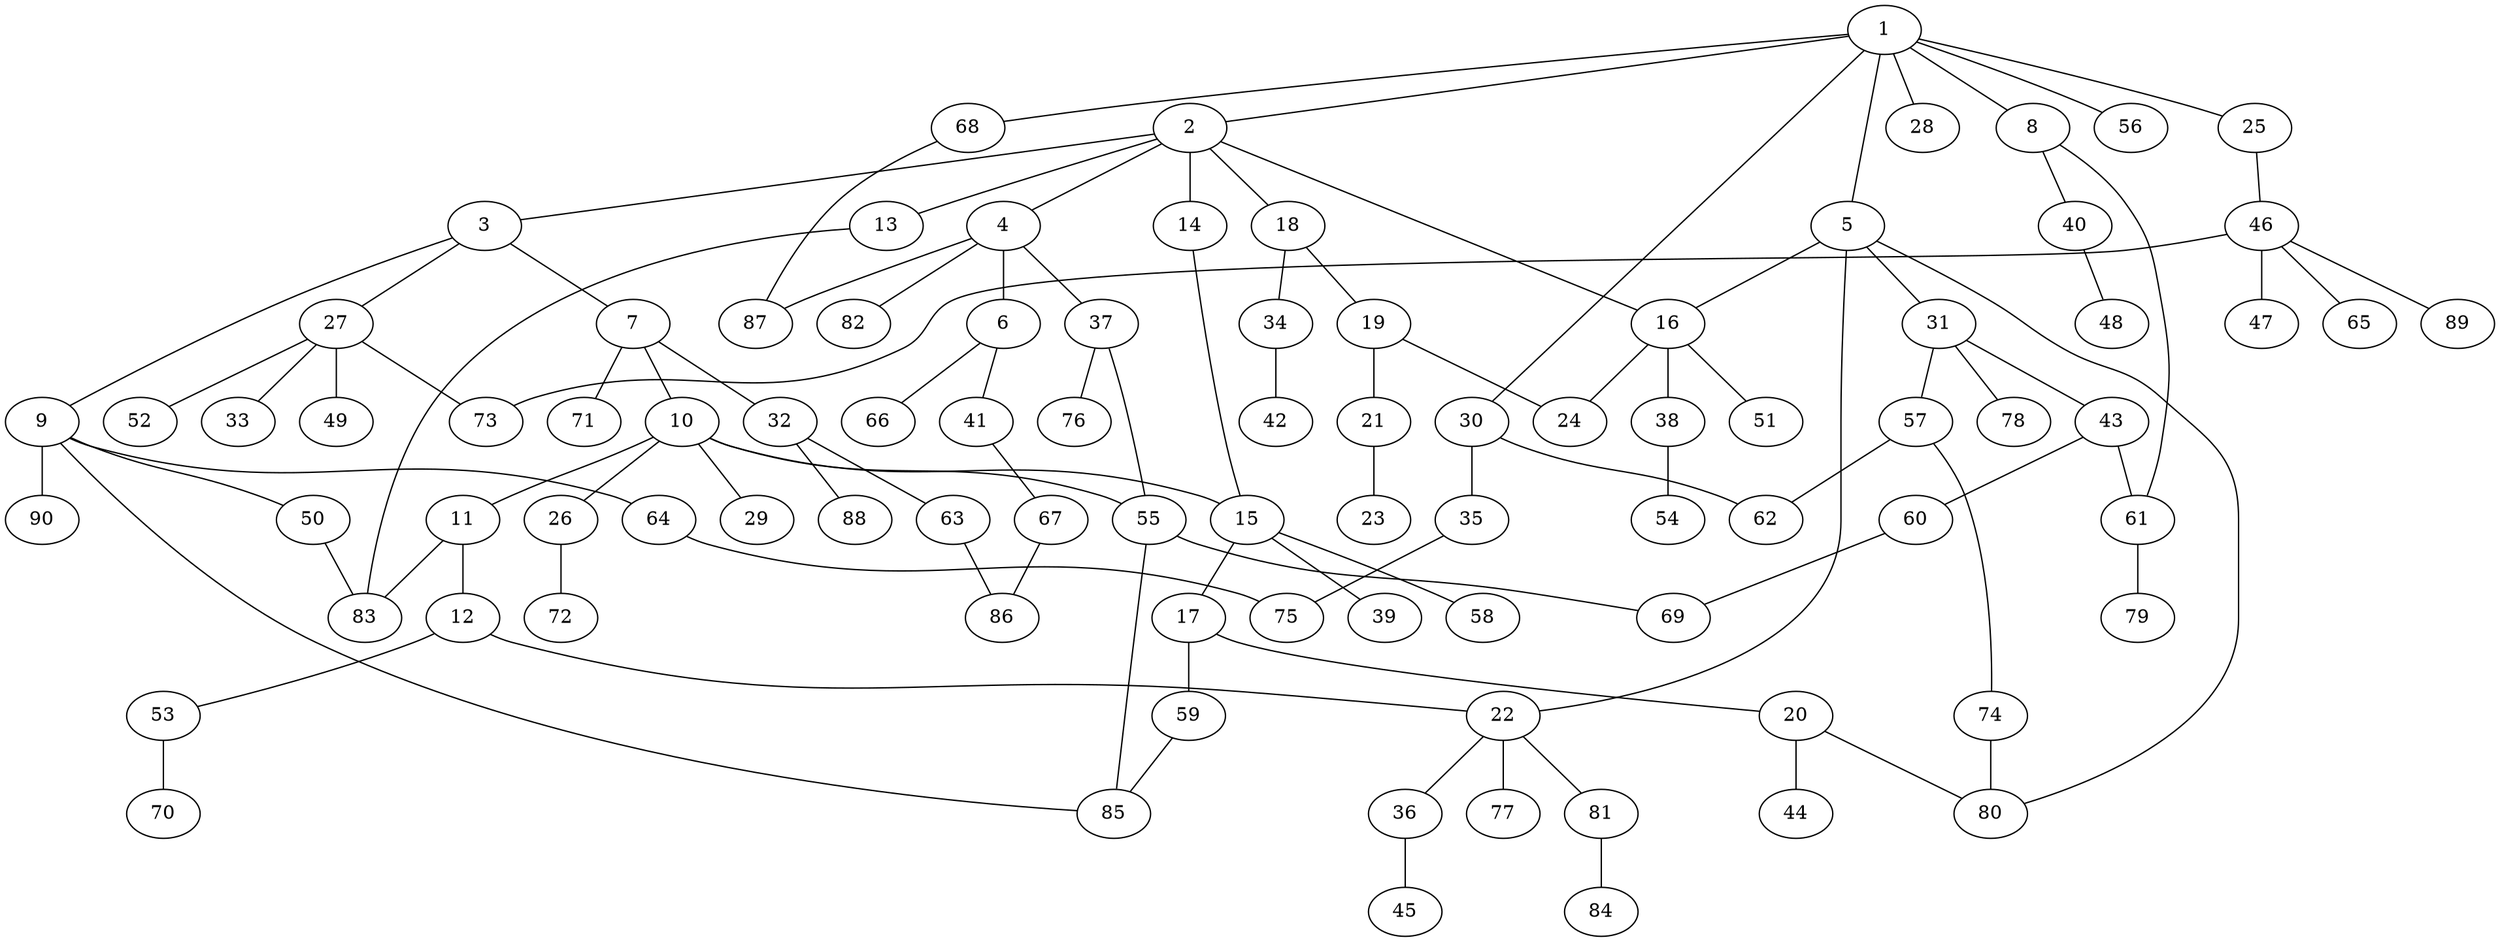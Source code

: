 graph graphname {1--2
1--5
1--8
1--25
1--28
1--30
1--56
1--68
2--3
2--4
2--13
2--14
2--16
2--18
3--7
3--9
3--27
4--6
4--37
4--82
4--87
5--16
5--22
5--31
5--80
6--41
6--66
7--10
7--32
7--71
8--40
8--61
9--50
9--64
9--85
9--90
10--11
10--15
10--26
10--29
10--55
11--12
11--83
12--22
12--53
13--83
14--15
15--17
15--39
15--58
16--24
16--38
16--51
17--20
17--59
18--19
18--34
19--21
19--24
20--44
20--80
21--23
22--36
22--77
22--81
25--46
26--72
27--33
27--49
27--52
27--73
30--35
30--62
31--43
31--57
31--78
32--63
32--88
34--42
35--75
36--45
37--55
37--76
38--54
40--48
41--67
43--60
43--61
46--47
46--65
46--73
46--89
50--83
53--70
55--69
55--85
57--62
57--74
59--85
60--69
61--79
63--86
64--75
67--86
68--87
74--80
81--84
}